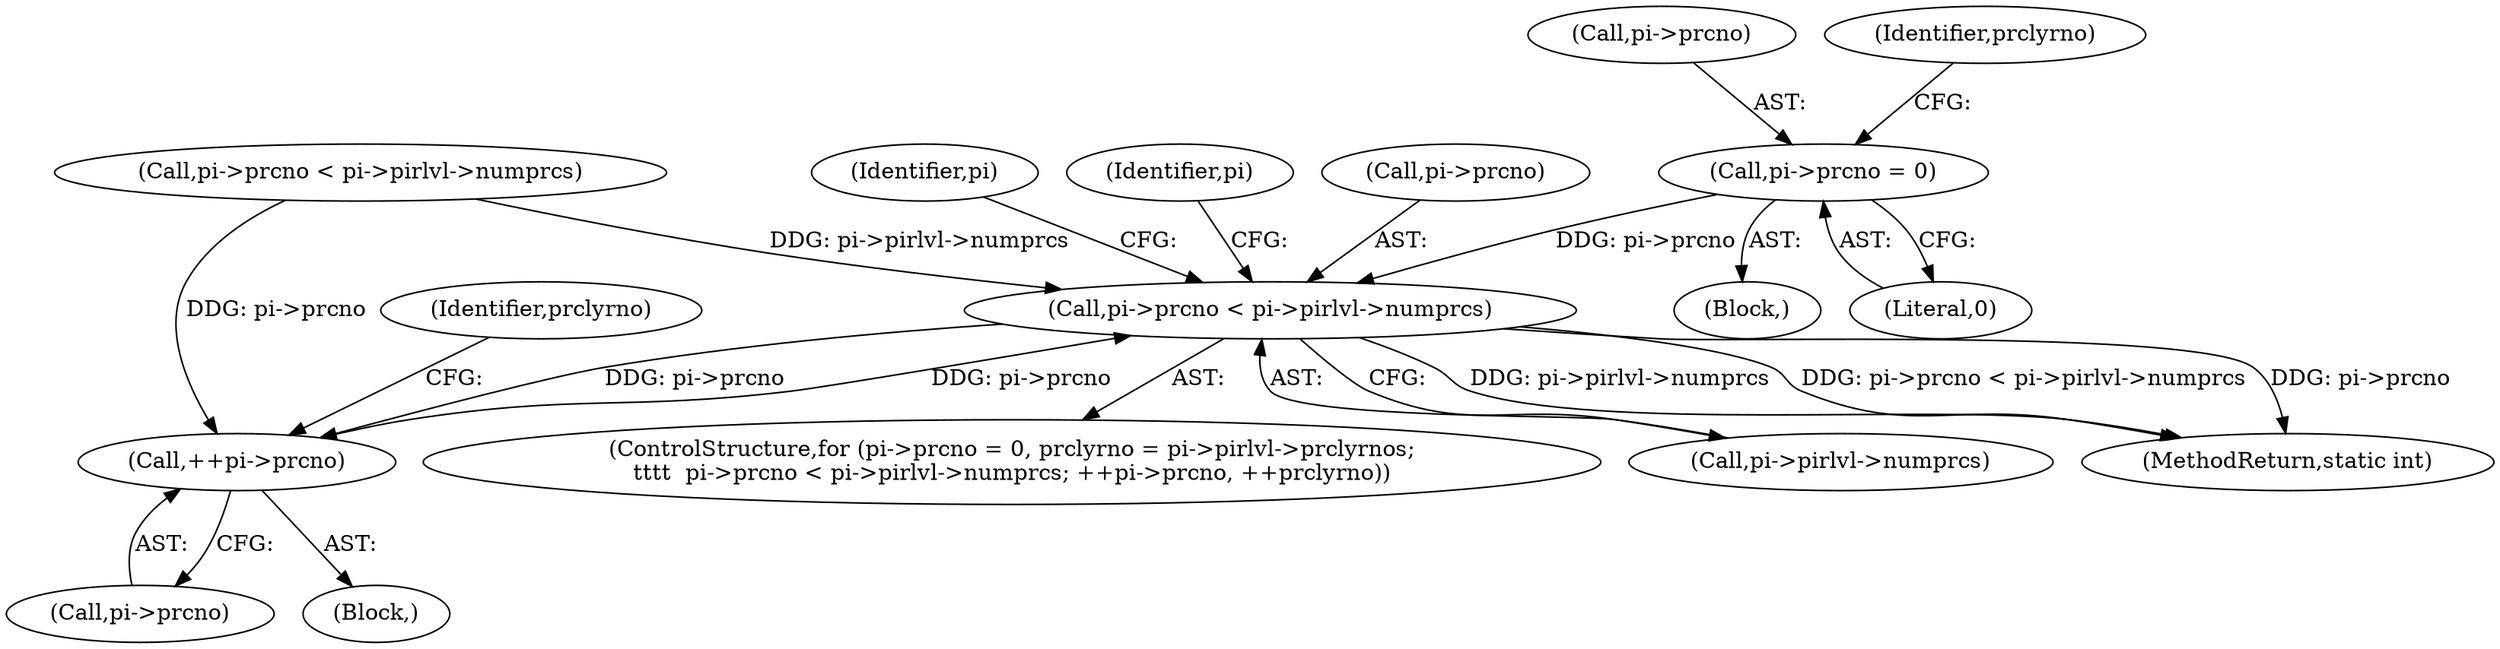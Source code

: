 digraph "0_jasper_aa0b0f79ade5eef8b0e7a214c03f5af54b36ba7d_1@pointer" {
"1000278" [label="(Call,pi->prcno = 0)"];
"1000290" [label="(Call,pi->prcno < pi->pirlvl->numprcs)"];
"1000300" [label="(Call,++pi->prcno)"];
"1000277" [label="(Block,)"];
"1000278" [label="(Call,pi->prcno = 0)"];
"1000276" [label="(ControlStructure,for (pi->prcno = 0, prclyrno = pi->pirlvl->prclyrnos;\n\t\t\t\t  pi->prcno < pi->pirlvl->numprcs; ++pi->prcno, ++prclyrno))"];
"1000301" [label="(Call,pi->prcno)"];
"1000279" [label="(Call,pi->prcno)"];
"1000300" [label="(Call,++pi->prcno)"];
"1000282" [label="(Literal,0)"];
"1000284" [label="(Identifier,prclyrno)"];
"1000294" [label="(Call,pi->pirlvl->numprcs)"];
"1000310" [label="(Identifier,pi)"];
"1000329" [label="(MethodReturn,static int)"];
"1000243" [label="(Identifier,pi)"];
"1000299" [label="(Block,)"];
"1000290" [label="(Call,pi->prcno < pi->pirlvl->numprcs)"];
"1000305" [label="(Identifier,prclyrno)"];
"1000291" [label="(Call,pi->prcno)"];
"1000117" [label="(Call,pi->prcno < pi->pirlvl->numprcs)"];
"1000278" -> "1000277"  [label="AST: "];
"1000278" -> "1000282"  [label="CFG: "];
"1000279" -> "1000278"  [label="AST: "];
"1000282" -> "1000278"  [label="AST: "];
"1000284" -> "1000278"  [label="CFG: "];
"1000278" -> "1000290"  [label="DDG: pi->prcno"];
"1000290" -> "1000276"  [label="AST: "];
"1000290" -> "1000294"  [label="CFG: "];
"1000291" -> "1000290"  [label="AST: "];
"1000294" -> "1000290"  [label="AST: "];
"1000310" -> "1000290"  [label="CFG: "];
"1000243" -> "1000290"  [label="CFG: "];
"1000290" -> "1000329"  [label="DDG: pi->prcno"];
"1000290" -> "1000329"  [label="DDG: pi->pirlvl->numprcs"];
"1000290" -> "1000329"  [label="DDG: pi->prcno < pi->pirlvl->numprcs"];
"1000300" -> "1000290"  [label="DDG: pi->prcno"];
"1000117" -> "1000290"  [label="DDG: pi->pirlvl->numprcs"];
"1000290" -> "1000300"  [label="DDG: pi->prcno"];
"1000300" -> "1000299"  [label="AST: "];
"1000300" -> "1000301"  [label="CFG: "];
"1000301" -> "1000300"  [label="AST: "];
"1000305" -> "1000300"  [label="CFG: "];
"1000117" -> "1000300"  [label="DDG: pi->prcno"];
}
